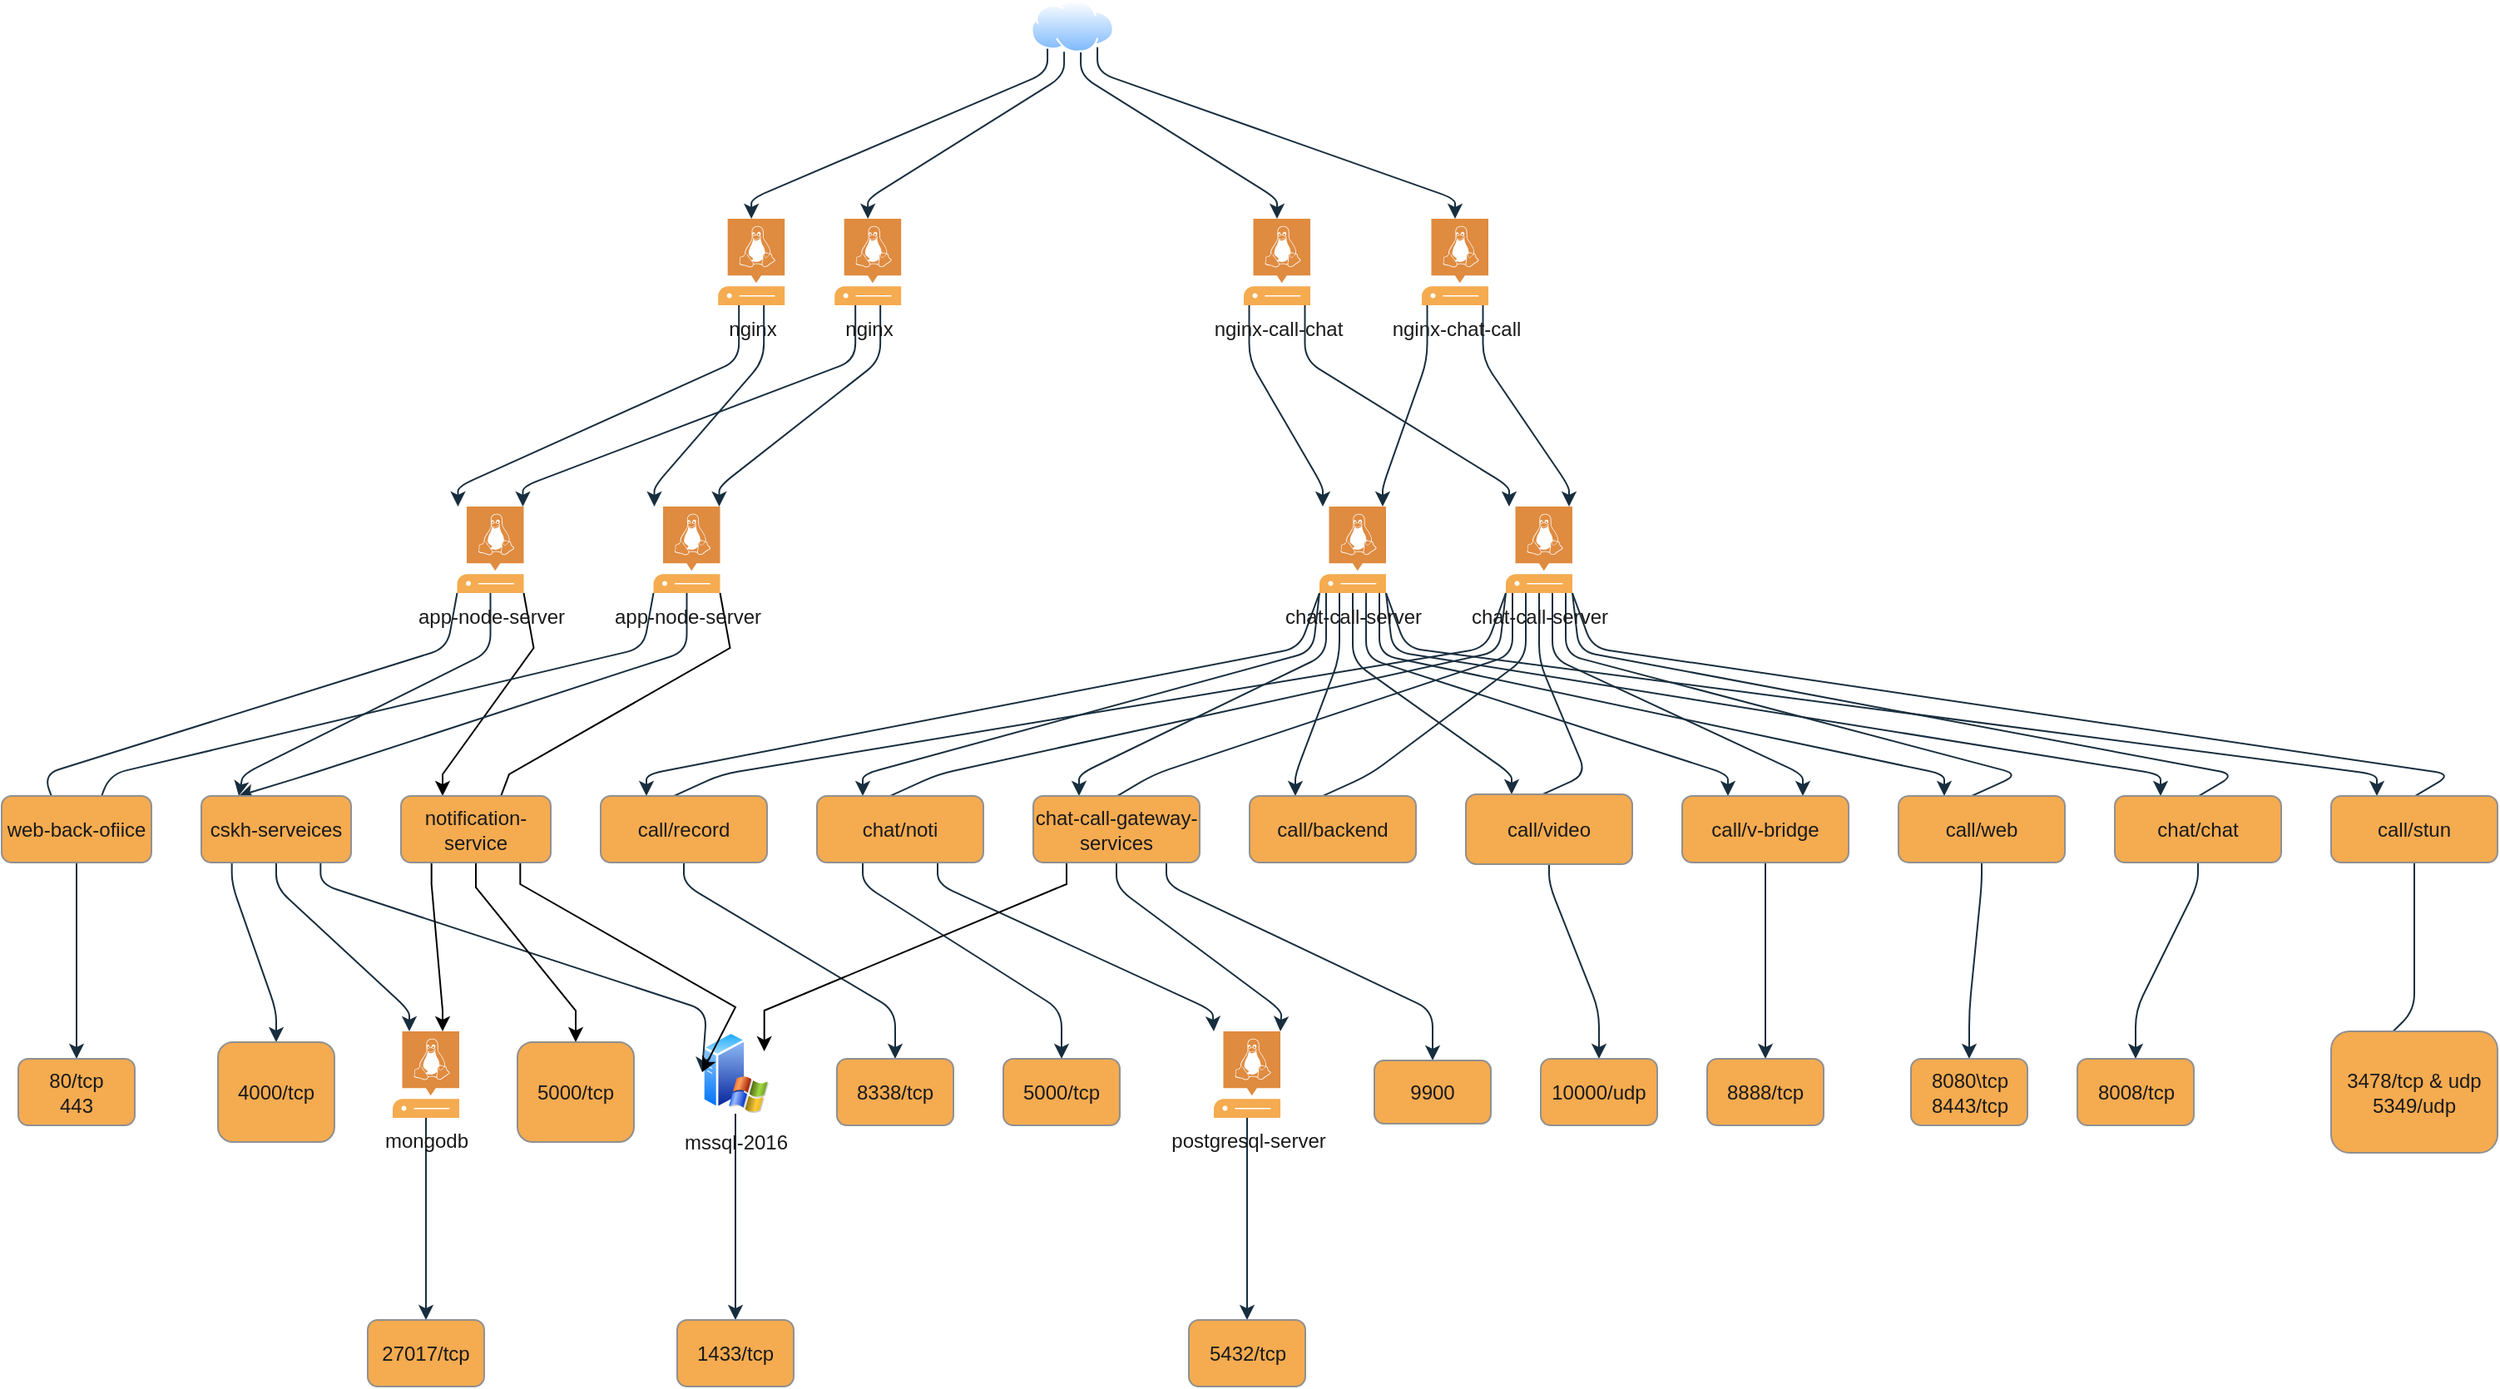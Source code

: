 <mxfile version="22.1.7" type="github">
  <diagram name="Trang-1" id="ofIe6lHjDhhZ4KXh0Yck">
    <mxGraphModel dx="1750" dy="943" grid="1" gridSize="10" guides="1" tooltips="1" connect="1" arrows="1" fold="1" page="1" pageScale="1" pageWidth="1654" pageHeight="2336" background="none" math="0" shadow="0">
      <root>
        <mxCell id="0" />
        <mxCell id="1" parent="0" />
        <mxCell id="7XmCqF9aRJ6k3fZhvdl3-186" value="" style="edgeStyle=orthogonalEdgeStyle;rounded=1;orthogonalLoop=1;jettySize=auto;html=1;noEdgeStyle=1;orthogonal=1;labelBackgroundColor=none;strokeColor=#182E3E;fontColor=default;" parent="1" source="7XmCqF9aRJ6k3fZhvdl3-29" target="7XmCqF9aRJ6k3fZhvdl3-185" edge="1">
          <mxGeometry relative="1" as="geometry">
            <Array as="points">
              <mxPoint x="441" y="705.5" />
              <mxPoint x="441.0" y="781.5" />
            </Array>
          </mxGeometry>
        </mxCell>
        <mxCell id="7XmCqF9aRJ6k3fZhvdl3-29" value="mssql-2016" style="image;aspect=fixed;perimeter=ellipsePerimeter;html=1;align=center;shadow=0;dashed=0;spacingTop=3;image=img/lib/active_directory/windows_server_2.svg;labelBackgroundColor=none;fillColor=#F5AB50;strokeColor=#909090;fontColor=#1A1A1A;rounded=1;" parent="1" vertex="1">
          <mxGeometry x="421.0" y="619.5" width="40" height="50" as="geometry" />
        </mxCell>
        <mxCell id="7XmCqF9aRJ6k3fZhvdl3-122" style="edgeStyle=orthogonalEdgeStyle;rounded=1;orthogonalLoop=1;jettySize=auto;html=1;noEdgeStyle=1;orthogonal=1;labelBackgroundColor=none;strokeColor=#182E3E;fontColor=default;" parent="1" source="7XmCqF9aRJ6k3fZhvdl3-103" target="7XmCqF9aRJ6k3fZhvdl3-106" edge="1">
          <mxGeometry relative="1" as="geometry">
            <Array as="points">
              <mxPoint x="443.091" y="216.5" />
              <mxPoint x="274.25" y="292.5" />
            </Array>
          </mxGeometry>
        </mxCell>
        <mxCell id="7XmCqF9aRJ6k3fZhvdl3-103" value="nginx" style="pointerEvents=1;shadow=0;dashed=0;html=1;strokeColor=none;fillColor=#F5AB50;labelPosition=center;verticalLabelPosition=bottom;verticalAlign=top;align=center;outlineConnect=0;shape=mxgraph.veeam2.linux_server;labelBackgroundColor=none;fontColor=#1A1A1A;rounded=1;" parent="1" vertex="1">
          <mxGeometry x="430.591" y="131.5" width="40" height="52" as="geometry" />
        </mxCell>
        <mxCell id="7XmCqF9aRJ6k3fZhvdl3-115" style="edgeStyle=orthogonalEdgeStyle;rounded=1;orthogonalLoop=1;jettySize=auto;html=1;noEdgeStyle=1;orthogonal=1;labelBackgroundColor=none;strokeColor=#182E3E;fontColor=default;" parent="1" source="7XmCqF9aRJ6k3fZhvdl3-104" target="7XmCqF9aRJ6k3fZhvdl3-109" edge="1">
          <mxGeometry relative="1" as="geometry">
            <Array as="points">
              <mxPoint x="890.25" y="216.5" />
              <mxPoint x="942" y="292.5" />
            </Array>
          </mxGeometry>
        </mxCell>
        <mxCell id="7XmCqF9aRJ6k3fZhvdl3-104" value="nginx-chat-call" style="pointerEvents=1;shadow=0;dashed=0;html=1;strokeColor=none;fillColor=#F5AB50;labelPosition=center;verticalLabelPosition=bottom;verticalAlign=top;align=center;outlineConnect=0;shape=mxgraph.veeam2.linux_server;labelBackgroundColor=none;fontColor=#1A1A1A;rounded=1;" parent="1" vertex="1">
          <mxGeometry x="853.5" y="131.5" width="40" height="52" as="geometry" />
        </mxCell>
        <mxCell id="7XmCqF9aRJ6k3fZhvdl3-121" style="edgeStyle=orthogonalEdgeStyle;rounded=1;orthogonalLoop=1;jettySize=auto;html=1;noEdgeStyle=1;orthogonal=1;labelBackgroundColor=none;strokeColor=#182E3E;fontColor=default;" parent="1" source="7XmCqF9aRJ6k3fZhvdl3-105" target="7XmCqF9aRJ6k3fZhvdl3-113" edge="1">
          <mxGeometry relative="1" as="geometry">
            <Array as="points">
              <mxPoint x="528.091" y="216.5" />
              <mxPoint x="431.25" y="292.5" />
            </Array>
          </mxGeometry>
        </mxCell>
        <mxCell id="7XmCqF9aRJ6k3fZhvdl3-105" value="nginx" style="pointerEvents=1;shadow=0;dashed=0;html=1;strokeColor=none;fillColor=#F5AB50;labelPosition=center;verticalLabelPosition=bottom;verticalAlign=top;align=center;outlineConnect=0;shape=mxgraph.veeam2.linux_server;labelBackgroundColor=none;fontColor=#1A1A1A;rounded=1;" parent="1" vertex="1">
          <mxGeometry x="500.591" y="131.5" width="40" height="52" as="geometry" />
        </mxCell>
        <mxCell id="7XmCqF9aRJ6k3fZhvdl3-242" style="edgeStyle=orthogonalEdgeStyle;rounded=1;orthogonalLoop=1;jettySize=auto;html=1;entryX=0.5;entryY=1;entryDx=0;entryDy=0;noEdgeStyle=1;orthogonal=1;labelBackgroundColor=none;strokeColor=#182E3E;fontColor=default;" parent="1" source="7XmCqF9aRJ6k3fZhvdl3-106" target="7XmCqF9aRJ6k3fZhvdl3-141" edge="1">
          <mxGeometry relative="1" as="geometry">
            <Array as="points">
              <mxPoint x="267.75" y="389.5" />
              <mxPoint x="25" y="465.5" />
            </Array>
          </mxGeometry>
        </mxCell>
        <mxCell id="7XmCqF9aRJ6k3fZhvdl3-243" style="edgeStyle=orthogonalEdgeStyle;rounded=1;orthogonalLoop=1;jettySize=auto;html=1;entryX=0.25;entryY=0;entryDx=0;entryDy=0;noEdgeStyle=1;orthogonal=1;labelBackgroundColor=none;strokeColor=#182E3E;fontColor=default;" parent="1" source="7XmCqF9aRJ6k3fZhvdl3-106" target="7XmCqF9aRJ6k3fZhvdl3-139" edge="1">
          <mxGeometry relative="1" as="geometry">
            <Array as="points">
              <mxPoint x="293.75" y="391.5" />
              <mxPoint x="145" y="465.5" />
            </Array>
          </mxGeometry>
        </mxCell>
        <mxCell id="c2il4SRQlRApffuq-lte-4" style="edgeStyle=orthogonalEdgeStyle;rounded=0;orthogonalLoop=1;jettySize=auto;html=1;noEdgeStyle=1;orthogonal=1;" edge="1" parent="1" source="7XmCqF9aRJ6k3fZhvdl3-106" target="c2il4SRQlRApffuq-lte-1">
          <mxGeometry relative="1" as="geometry">
            <Array as="points">
              <mxPoint x="319.75" y="389.5" />
              <mxPoint x="265" y="465.5" />
            </Array>
          </mxGeometry>
        </mxCell>
        <mxCell id="7XmCqF9aRJ6k3fZhvdl3-106" value="app-node-server" style="pointerEvents=1;shadow=0;dashed=0;html=1;strokeColor=none;fillColor=#F5AB50;labelPosition=center;verticalLabelPosition=bottom;verticalAlign=top;align=center;outlineConnect=0;shape=mxgraph.veeam2.linux_server;labelBackgroundColor=none;fontColor=#1A1A1A;rounded=1;" parent="1" vertex="1">
          <mxGeometry x="273.75" y="304.5" width="40" height="52" as="geometry" />
        </mxCell>
        <mxCell id="7XmCqF9aRJ6k3fZhvdl3-245" style="edgeStyle=orthogonalEdgeStyle;rounded=1;orthogonalLoop=1;jettySize=auto;html=1;noEdgeStyle=1;orthogonal=1;labelBackgroundColor=none;strokeColor=#182E3E;fontColor=default;" parent="1" source="7XmCqF9aRJ6k3fZhvdl3-107" target="7XmCqF9aRJ6k3fZhvdl3-155" edge="1">
          <mxGeometry relative="1" as="geometry">
            <Array as="points">
              <mxPoint x="844" y="389.5" />
              <mxPoint x="1427.5" y="465.5" />
            </Array>
          </mxGeometry>
        </mxCell>
        <mxCell id="7XmCqF9aRJ6k3fZhvdl3-246" style="edgeStyle=orthogonalEdgeStyle;rounded=1;orthogonalLoop=1;jettySize=auto;html=1;noEdgeStyle=1;orthogonal=1;labelBackgroundColor=none;strokeColor=#182E3E;fontColor=default;" parent="1" source="7XmCqF9aRJ6k3fZhvdl3-107" target="7XmCqF9aRJ6k3fZhvdl3-156" edge="1">
          <mxGeometry relative="1" as="geometry">
            <Array as="points">
              <mxPoint x="836" y="391.5" />
              <mxPoint x="1297.5" y="465.5" />
            </Array>
          </mxGeometry>
        </mxCell>
        <mxCell id="7XmCqF9aRJ6k3fZhvdl3-247" style="edgeStyle=orthogonalEdgeStyle;rounded=1;orthogonalLoop=1;jettySize=auto;html=1;noEdgeStyle=1;orthogonal=1;labelBackgroundColor=none;strokeColor=#182E3E;fontColor=default;" parent="1" source="7XmCqF9aRJ6k3fZhvdl3-107" target="7XmCqF9aRJ6k3fZhvdl3-147" edge="1">
          <mxGeometry relative="1" as="geometry">
            <Array as="points">
              <mxPoint x="780" y="389.5" />
              <mxPoint x="387.5" y="465.5" />
            </Array>
          </mxGeometry>
        </mxCell>
        <mxCell id="7XmCqF9aRJ6k3fZhvdl3-248" style="edgeStyle=orthogonalEdgeStyle;rounded=1;orthogonalLoop=1;jettySize=auto;html=1;noEdgeStyle=1;orthogonal=1;labelBackgroundColor=none;strokeColor=#182E3E;fontColor=default;" parent="1" source="7XmCqF9aRJ6k3fZhvdl3-107" target="7XmCqF9aRJ6k3fZhvdl3-148" edge="1">
          <mxGeometry relative="1" as="geometry">
            <Array as="points">
              <mxPoint x="812" y="397.5" />
              <mxPoint x="907.5" y="465.5" />
            </Array>
          </mxGeometry>
        </mxCell>
        <mxCell id="7XmCqF9aRJ6k3fZhvdl3-249" style="edgeStyle=orthogonalEdgeStyle;rounded=1;orthogonalLoop=1;jettySize=auto;html=1;noEdgeStyle=1;orthogonal=1;labelBackgroundColor=none;strokeColor=#182E3E;fontColor=default;" parent="1" source="7XmCqF9aRJ6k3fZhvdl3-107" target="7XmCqF9aRJ6k3fZhvdl3-149" edge="1">
          <mxGeometry relative="1" as="geometry">
            <Array as="points">
              <mxPoint x="820" y="395.5" />
              <mxPoint x="1037.5" y="465.5" />
            </Array>
          </mxGeometry>
        </mxCell>
        <mxCell id="7XmCqF9aRJ6k3fZhvdl3-250" style="edgeStyle=orthogonalEdgeStyle;rounded=1;orthogonalLoop=1;jettySize=auto;html=1;noEdgeStyle=1;orthogonal=1;labelBackgroundColor=none;strokeColor=#182E3E;fontColor=default;" parent="1" source="7XmCqF9aRJ6k3fZhvdl3-107" target="7XmCqF9aRJ6k3fZhvdl3-150" edge="1">
          <mxGeometry relative="1" as="geometry">
            <Array as="points">
              <mxPoint x="804" y="395.5" />
              <mxPoint x="777.5" y="465.5" />
            </Array>
          </mxGeometry>
        </mxCell>
        <mxCell id="7XmCqF9aRJ6k3fZhvdl3-251" style="edgeStyle=orthogonalEdgeStyle;rounded=1;orthogonalLoop=1;jettySize=auto;html=1;noEdgeStyle=1;orthogonal=1;labelBackgroundColor=none;strokeColor=#182E3E;fontColor=default;" parent="1" source="7XmCqF9aRJ6k3fZhvdl3-107" target="7XmCqF9aRJ6k3fZhvdl3-151" edge="1">
          <mxGeometry relative="1" as="geometry">
            <Array as="points">
              <mxPoint x="828" y="393.5" />
              <mxPoint x="1167.5" y="465.5" />
            </Array>
          </mxGeometry>
        </mxCell>
        <mxCell id="7XmCqF9aRJ6k3fZhvdl3-252" style="edgeStyle=orthogonalEdgeStyle;rounded=1;orthogonalLoop=1;jettySize=auto;html=1;noEdgeStyle=1;orthogonal=1;labelBackgroundColor=none;strokeColor=#182E3E;fontColor=default;" parent="1" source="7XmCqF9aRJ6k3fZhvdl3-107" target="7XmCqF9aRJ6k3fZhvdl3-158" edge="1">
          <mxGeometry relative="1" as="geometry">
            <Array as="points">
              <mxPoint x="796" y="393.5" />
              <mxPoint x="647.5" y="465.5" />
            </Array>
          </mxGeometry>
        </mxCell>
        <mxCell id="7XmCqF9aRJ6k3fZhvdl3-253" style="edgeStyle=orthogonalEdgeStyle;rounded=1;orthogonalLoop=1;jettySize=auto;html=1;noEdgeStyle=1;orthogonal=1;labelBackgroundColor=none;strokeColor=#182E3E;fontColor=default;" parent="1" source="7XmCqF9aRJ6k3fZhvdl3-107" target="7XmCqF9aRJ6k3fZhvdl3-157" edge="1">
          <mxGeometry relative="1" as="geometry">
            <Array as="points">
              <mxPoint x="788" y="391.5" />
              <mxPoint x="517.5" y="465.5" />
            </Array>
          </mxGeometry>
        </mxCell>
        <mxCell id="7XmCqF9aRJ6k3fZhvdl3-107" value="chat-call-server" style="pointerEvents=1;shadow=0;dashed=0;html=1;strokeColor=none;fillColor=#F5AB50;labelPosition=center;verticalLabelPosition=bottom;verticalAlign=top;align=center;outlineConnect=0;shape=mxgraph.veeam2.linux_server;labelBackgroundColor=none;fontColor=#1A1A1A;rounded=1;" parent="1" vertex="1">
          <mxGeometry x="792.0" y="304.5" width="40" height="52" as="geometry" />
        </mxCell>
        <mxCell id="7XmCqF9aRJ6k3fZhvdl3-114" style="edgeStyle=orthogonalEdgeStyle;rounded=1;orthogonalLoop=1;jettySize=auto;html=1;noEdgeStyle=1;orthogonal=1;labelBackgroundColor=none;strokeColor=#182E3E;fontColor=default;" parent="1" source="7XmCqF9aRJ6k3fZhvdl3-108" target="7XmCqF9aRJ6k3fZhvdl3-107" edge="1">
          <mxGeometry relative="1" as="geometry">
            <Array as="points">
              <mxPoint x="749.75" y="216.5" />
              <mxPoint x="794" y="292.5" />
            </Array>
          </mxGeometry>
        </mxCell>
        <mxCell id="7XmCqF9aRJ6k3fZhvdl3-108" value="nginx-call-chat" style="pointerEvents=1;shadow=0;dashed=0;html=1;strokeColor=none;fillColor=#F5AB50;labelPosition=center;verticalLabelPosition=bottom;verticalAlign=top;align=center;outlineConnect=0;shape=mxgraph.veeam2.linux_server;labelBorderColor=none;labelBackgroundColor=none;fontColor=#1A1A1A;rounded=1;" parent="1" vertex="1">
          <mxGeometry x="746.5" y="131.5" width="40" height="52" as="geometry" />
        </mxCell>
        <mxCell id="7XmCqF9aRJ6k3fZhvdl3-194" style="edgeStyle=orthogonalEdgeStyle;rounded=1;orthogonalLoop=1;jettySize=auto;html=1;entryX=0;entryY=0.5;entryDx=0;entryDy=0;noEdgeStyle=1;orthogonal=1;labelBackgroundColor=none;strokeColor=#182E3E;fontColor=default;" parent="1" source="7XmCqF9aRJ6k3fZhvdl3-109" target="7XmCqF9aRJ6k3fZhvdl3-157" edge="1">
          <mxGeometry relative="1" as="geometry">
            <Array as="points">
              <mxPoint x="900" y="391.5" />
              <mxPoint x="562.5" y="465.5" />
            </Array>
          </mxGeometry>
        </mxCell>
        <mxCell id="7XmCqF9aRJ6k3fZhvdl3-195" style="edgeStyle=orthogonalEdgeStyle;rounded=1;orthogonalLoop=1;jettySize=auto;html=1;entryX=0;entryY=0.5;entryDx=0;entryDy=0;noEdgeStyle=1;orthogonal=1;labelBackgroundColor=none;strokeColor=#182E3E;fontColor=default;" parent="1" source="7XmCqF9aRJ6k3fZhvdl3-109" target="7XmCqF9aRJ6k3fZhvdl3-147" edge="1">
          <mxGeometry relative="1" as="geometry">
            <Array as="points">
              <mxPoint x="892" y="389.5" />
              <mxPoint x="432.5" y="465.5" />
            </Array>
          </mxGeometry>
        </mxCell>
        <mxCell id="7XmCqF9aRJ6k3fZhvdl3-196" style="edgeStyle=orthogonalEdgeStyle;rounded=1;orthogonalLoop=1;jettySize=auto;html=1;entryX=0;entryY=0.5;entryDx=0;entryDy=0;noEdgeStyle=1;orthogonal=1;labelBackgroundColor=none;strokeColor=#182E3E;fontColor=default;" parent="1" source="7XmCqF9aRJ6k3fZhvdl3-109" target="7XmCqF9aRJ6k3fZhvdl3-148" edge="1">
          <mxGeometry relative="1" as="geometry">
            <Array as="points">
              <mxPoint x="924" y="397.5" />
              <mxPoint x="952.5" y="465.5" />
            </Array>
          </mxGeometry>
        </mxCell>
        <mxCell id="7XmCqF9aRJ6k3fZhvdl3-197" style="edgeStyle=orthogonalEdgeStyle;rounded=1;orthogonalLoop=1;jettySize=auto;html=1;noEdgeStyle=1;orthogonal=1;labelBackgroundColor=none;strokeColor=#182E3E;fontColor=default;" parent="1" source="7XmCqF9aRJ6k3fZhvdl3-109" target="7XmCqF9aRJ6k3fZhvdl3-149" edge="1">
          <mxGeometry relative="1" as="geometry">
            <Array as="points">
              <mxPoint x="932" y="395.5" />
              <mxPoint x="1082.5" y="465.5" />
            </Array>
          </mxGeometry>
        </mxCell>
        <mxCell id="7XmCqF9aRJ6k3fZhvdl3-198" style="edgeStyle=orthogonalEdgeStyle;rounded=1;orthogonalLoop=1;jettySize=auto;html=1;entryX=0;entryY=0.5;entryDx=0;entryDy=0;noEdgeStyle=1;orthogonal=1;labelBackgroundColor=none;strokeColor=#182E3E;fontColor=default;" parent="1" source="7XmCqF9aRJ6k3fZhvdl3-109" target="7XmCqF9aRJ6k3fZhvdl3-150" edge="1">
          <mxGeometry relative="1" as="geometry">
            <Array as="points">
              <mxPoint x="916" y="395.5" />
              <mxPoint x="822.5" y="465.5" />
            </Array>
          </mxGeometry>
        </mxCell>
        <mxCell id="7XmCqF9aRJ6k3fZhvdl3-199" style="edgeStyle=orthogonalEdgeStyle;rounded=1;orthogonalLoop=1;jettySize=auto;html=1;entryX=0;entryY=0.5;entryDx=0;entryDy=0;noEdgeStyle=1;orthogonal=1;labelBackgroundColor=none;strokeColor=#182E3E;fontColor=default;" parent="1" source="7XmCqF9aRJ6k3fZhvdl3-109" target="7XmCqF9aRJ6k3fZhvdl3-151" edge="1">
          <mxGeometry relative="1" as="geometry">
            <Array as="points">
              <mxPoint x="940" y="393.5" />
              <mxPoint x="1212.5" y="465.5" />
            </Array>
          </mxGeometry>
        </mxCell>
        <mxCell id="7XmCqF9aRJ6k3fZhvdl3-200" style="edgeStyle=orthogonalEdgeStyle;rounded=1;orthogonalLoop=1;jettySize=auto;html=1;entryX=0;entryY=0.75;entryDx=0;entryDy=0;noEdgeStyle=1;orthogonal=1;labelBackgroundColor=none;strokeColor=#182E3E;fontColor=default;" parent="1" source="7XmCqF9aRJ6k3fZhvdl3-109" target="7XmCqF9aRJ6k3fZhvdl3-158" edge="1">
          <mxGeometry relative="1" as="geometry">
            <Array as="points">
              <mxPoint x="908" y="393.5" />
              <mxPoint x="692.5" y="465.5" />
            </Array>
          </mxGeometry>
        </mxCell>
        <mxCell id="7XmCqF9aRJ6k3fZhvdl3-201" style="edgeStyle=orthogonalEdgeStyle;rounded=1;orthogonalLoop=1;jettySize=auto;html=1;entryX=0;entryY=0.75;entryDx=0;entryDy=0;noEdgeStyle=1;orthogonal=1;labelBackgroundColor=none;strokeColor=#182E3E;fontColor=default;" parent="1" source="7XmCqF9aRJ6k3fZhvdl3-109" target="7XmCqF9aRJ6k3fZhvdl3-156" edge="1">
          <mxGeometry relative="1" as="geometry">
            <Array as="points">
              <mxPoint x="948" y="391.5" />
              <mxPoint x="1342.5" y="465.5" />
            </Array>
          </mxGeometry>
        </mxCell>
        <mxCell id="7XmCqF9aRJ6k3fZhvdl3-202" style="edgeStyle=orthogonalEdgeStyle;rounded=1;orthogonalLoop=1;jettySize=auto;html=1;entryX=0;entryY=0.75;entryDx=0;entryDy=0;noEdgeStyle=1;orthogonal=1;labelBackgroundColor=none;strokeColor=#182E3E;fontColor=default;" parent="1" source="7XmCqF9aRJ6k3fZhvdl3-109" target="7XmCqF9aRJ6k3fZhvdl3-155" edge="1">
          <mxGeometry relative="1" as="geometry">
            <Array as="points">
              <mxPoint x="956" y="389.5" />
              <mxPoint x="1472.5" y="465.5" />
            </Array>
          </mxGeometry>
        </mxCell>
        <mxCell id="7XmCqF9aRJ6k3fZhvdl3-109" value="chat-call-server" style="pointerEvents=1;shadow=0;dashed=0;html=1;strokeColor=none;fillColor=#F5AB50;labelPosition=center;verticalLabelPosition=bottom;verticalAlign=top;align=center;outlineConnect=0;shape=mxgraph.veeam2.linux_server;labelBackgroundColor=none;fontColor=#1A1A1A;rounded=1;" parent="1" vertex="1">
          <mxGeometry x="904.0" y="304.5" width="40" height="52" as="geometry" />
        </mxCell>
        <mxCell id="7XmCqF9aRJ6k3fZhvdl3-182" value="" style="edgeStyle=orthogonalEdgeStyle;rounded=1;orthogonalLoop=1;jettySize=auto;html=1;noEdgeStyle=1;orthogonal=1;labelBackgroundColor=none;strokeColor=#182E3E;fontColor=default;" parent="1" source="7XmCqF9aRJ6k3fZhvdl3-110" target="7XmCqF9aRJ6k3fZhvdl3-181" edge="1">
          <mxGeometry relative="1" as="geometry">
            <Array as="points">
              <mxPoint x="255" y="705.5" />
              <mxPoint x="255" y="781.5" />
            </Array>
          </mxGeometry>
        </mxCell>
        <mxCell id="7XmCqF9aRJ6k3fZhvdl3-110" value="mongodb" style="pointerEvents=1;shadow=0;dashed=0;html=1;strokeColor=none;fillColor=#F5AB50;labelPosition=center;verticalLabelPosition=bottom;verticalAlign=top;align=center;outlineConnect=0;shape=mxgraph.veeam2.linux_server;labelBackgroundColor=none;fontColor=#1A1A1A;rounded=1;" parent="1" vertex="1">
          <mxGeometry x="235" y="620.0" width="40" height="52" as="geometry" />
        </mxCell>
        <mxCell id="7XmCqF9aRJ6k3fZhvdl3-219" style="edgeStyle=orthogonalEdgeStyle;rounded=1;orthogonalLoop=1;jettySize=auto;html=1;entryX=0.5;entryY=0;entryDx=0;entryDy=0;noEdgeStyle=1;orthogonal=1;labelBackgroundColor=none;strokeColor=#182E3E;fontColor=default;" parent="1" source="7XmCqF9aRJ6k3fZhvdl3-111" target="7XmCqF9aRJ6k3fZhvdl3-218" edge="1">
          <mxGeometry relative="1" as="geometry">
            <Array as="points">
              <mxPoint x="748.5" y="705.5" />
              <mxPoint x="748.5" y="781.5" />
            </Array>
          </mxGeometry>
        </mxCell>
        <mxCell id="7XmCqF9aRJ6k3fZhvdl3-111" value="postgresql-server" style="pointerEvents=1;shadow=0;dashed=0;html=1;strokeColor=none;fillColor=#F5AB50;labelPosition=center;verticalLabelPosition=bottom;verticalAlign=top;align=center;outlineConnect=0;shape=mxgraph.veeam2.linux_server;labelBackgroundColor=none;fontColor=#1A1A1A;rounded=1;" parent="1" vertex="1">
          <mxGeometry x="728.5" y="620.0" width="40" height="52" as="geometry" />
        </mxCell>
        <mxCell id="7XmCqF9aRJ6k3fZhvdl3-235" style="edgeStyle=orthogonalEdgeStyle;rounded=1;orthogonalLoop=1;jettySize=auto;html=1;entryX=0.25;entryY=0;entryDx=0;entryDy=0;noEdgeStyle=1;orthogonal=1;labelBackgroundColor=none;strokeColor=#182E3E;fontColor=default;" parent="1" source="7XmCqF9aRJ6k3fZhvdl3-113" target="7XmCqF9aRJ6k3fZhvdl3-139" edge="1">
          <mxGeometry relative="1" as="geometry">
            <Array as="points">
              <mxPoint x="411.75" y="391.5" />
              <mxPoint x="185" y="465.5" />
            </Array>
          </mxGeometry>
        </mxCell>
        <mxCell id="7XmCqF9aRJ6k3fZhvdl3-236" style="edgeStyle=orthogonalEdgeStyle;rounded=1;orthogonalLoop=1;jettySize=auto;html=1;entryX=0.5;entryY=1;entryDx=0;entryDy=0;noEdgeStyle=1;orthogonal=1;labelBackgroundColor=none;strokeColor=#182E3E;fontColor=default;" parent="1" source="7XmCqF9aRJ6k3fZhvdl3-113" target="7XmCqF9aRJ6k3fZhvdl3-141" edge="1">
          <mxGeometry relative="1" as="geometry">
            <Array as="points">
              <mxPoint x="385.75" y="389.5" />
              <mxPoint x="65" y="465.5" />
            </Array>
          </mxGeometry>
        </mxCell>
        <mxCell id="c2il4SRQlRApffuq-lte-5" style="edgeStyle=orthogonalEdgeStyle;rounded=0;orthogonalLoop=1;jettySize=auto;html=1;entryX=0.5;entryY=1;entryDx=0;entryDy=0;noEdgeStyle=1;orthogonal=1;" edge="1" parent="1" source="7XmCqF9aRJ6k3fZhvdl3-113" target="c2il4SRQlRApffuq-lte-1">
          <mxGeometry relative="1" as="geometry">
            <Array as="points">
              <mxPoint x="437.75" y="389.5" />
              <mxPoint x="305" y="465.5" />
            </Array>
          </mxGeometry>
        </mxCell>
        <mxCell id="7XmCqF9aRJ6k3fZhvdl3-113" value="app-node-server" style="pointerEvents=1;shadow=0;dashed=0;html=1;strokeColor=none;fillColor=#F5AB50;labelPosition=center;verticalLabelPosition=bottom;verticalAlign=top;align=center;outlineConnect=0;shape=mxgraph.veeam2.linux_server;labelBackgroundColor=none;fontColor=#1A1A1A;rounded=1;" parent="1" vertex="1">
          <mxGeometry x="391.75" y="304.5" width="40" height="52" as="geometry" />
        </mxCell>
        <mxCell id="7XmCqF9aRJ6k3fZhvdl3-119" value="" style="endArrow=classic;html=1;rounded=1;noEdgeStyle=1;orthogonal=1;labelBackgroundColor=none;strokeColor=#182E3E;fontColor=default;" parent="1" source="7XmCqF9aRJ6k3fZhvdl3-108" target="7XmCqF9aRJ6k3fZhvdl3-109" edge="1">
          <mxGeometry width="50" height="50" relative="1" as="geometry">
            <mxPoint x="1010" y="770" as="sourcePoint" />
            <mxPoint x="870" y="670" as="targetPoint" />
            <Array as="points">
              <mxPoint x="783.25" y="216.5" />
              <mxPoint x="906" y="292.5" />
            </Array>
          </mxGeometry>
        </mxCell>
        <mxCell id="7XmCqF9aRJ6k3fZhvdl3-120" value="" style="endArrow=classic;html=1;rounded=1;noEdgeStyle=1;orthogonal=1;labelBackgroundColor=none;strokeColor=#182E3E;fontColor=default;" parent="1" source="7XmCqF9aRJ6k3fZhvdl3-104" target="7XmCqF9aRJ6k3fZhvdl3-107" edge="1">
          <mxGeometry width="50" height="50" relative="1" as="geometry">
            <mxPoint x="1450" y="100" as="sourcePoint" />
            <mxPoint x="1560" y="210" as="targetPoint" />
            <Array as="points">
              <mxPoint x="856.75" y="216.5" />
              <mxPoint x="830" y="292.5" />
            </Array>
          </mxGeometry>
        </mxCell>
        <mxCell id="7XmCqF9aRJ6k3fZhvdl3-123" value="" style="endArrow=classic;html=1;rounded=1;noEdgeStyle=1;orthogonal=1;labelBackgroundColor=none;strokeColor=#182E3E;fontColor=default;" parent="1" source="7XmCqF9aRJ6k3fZhvdl3-105" target="7XmCqF9aRJ6k3fZhvdl3-106" edge="1">
          <mxGeometry width="50" height="50" relative="1" as="geometry">
            <mxPoint x="1140" y="140" as="sourcePoint" />
            <mxPoint x="1250" y="250" as="targetPoint" />
            <Array as="points">
              <mxPoint x="513.091" y="216.5" />
              <mxPoint x="313.25" y="292.5" />
            </Array>
          </mxGeometry>
        </mxCell>
        <mxCell id="7XmCqF9aRJ6k3fZhvdl3-124" value="" style="endArrow=classic;html=1;rounded=1;noEdgeStyle=1;orthogonal=1;labelBackgroundColor=none;strokeColor=#182E3E;fontColor=default;" parent="1" source="7XmCqF9aRJ6k3fZhvdl3-103" target="7XmCqF9aRJ6k3fZhvdl3-113" edge="1">
          <mxGeometry width="50" height="50" relative="1" as="geometry">
            <mxPoint x="1120" y="168" as="sourcePoint" />
            <mxPoint x="1240" y="280" as="targetPoint" />
            <Array as="points">
              <mxPoint x="458.091" y="216.5" />
              <mxPoint x="392.25" y="292.5" />
            </Array>
          </mxGeometry>
        </mxCell>
        <mxCell id="7XmCqF9aRJ6k3fZhvdl3-165" value="" style="edgeStyle=orthogonalEdgeStyle;rounded=1;orthogonalLoop=1;jettySize=auto;html=1;noEdgeStyle=1;orthogonal=1;labelBackgroundColor=none;strokeColor=#182E3E;fontColor=default;" parent="1" source="7XmCqF9aRJ6k3fZhvdl3-139" target="7XmCqF9aRJ6k3fZhvdl3-164" edge="1">
          <mxGeometry relative="1" as="geometry">
            <Array as="points">
              <mxPoint x="138.333" y="531.5" />
              <mxPoint x="165" y="607.5" />
            </Array>
          </mxGeometry>
        </mxCell>
        <mxCell id="7XmCqF9aRJ6k3fZhvdl3-231" style="edgeStyle=orthogonalEdgeStyle;rounded=1;orthogonalLoop=1;jettySize=auto;html=1;entryX=0;entryY=0.5;entryDx=0;entryDy=0;noEdgeStyle=1;orthogonal=1;labelBackgroundColor=none;strokeColor=#182E3E;fontColor=default;" parent="1" source="7XmCqF9aRJ6k3fZhvdl3-139" target="7XmCqF9aRJ6k3fZhvdl3-29" edge="1">
          <mxGeometry relative="1" as="geometry">
            <Array as="points">
              <mxPoint x="191.667" y="531.5" />
              <mxPoint x="423.667" y="607.5" />
            </Array>
          </mxGeometry>
        </mxCell>
        <mxCell id="7XmCqF9aRJ6k3fZhvdl3-254" style="edgeStyle=orthogonalEdgeStyle;rounded=1;orthogonalLoop=1;jettySize=auto;html=1;noEdgeStyle=1;orthogonal=1;labelBackgroundColor=none;strokeColor=#182E3E;fontColor=default;" parent="1" source="7XmCqF9aRJ6k3fZhvdl3-139" target="7XmCqF9aRJ6k3fZhvdl3-110" edge="1">
          <mxGeometry relative="1" as="geometry">
            <Array as="points">
              <mxPoint x="165" y="533.5" />
              <mxPoint x="245" y="607.5" />
            </Array>
          </mxGeometry>
        </mxCell>
        <mxCell id="7XmCqF9aRJ6k3fZhvdl3-139" value="cskh-serveices" style="rounded=1;whiteSpace=wrap;html=1;labelBackgroundColor=none;fillColor=#F5AB50;strokeColor=#909090;fontColor=#1A1A1A;" parent="1" vertex="1">
          <mxGeometry x="120" y="478.5" width="90" height="40" as="geometry" />
        </mxCell>
        <mxCell id="7XmCqF9aRJ6k3fZhvdl3-168" value="" style="edgeStyle=orthogonalEdgeStyle;rounded=1;orthogonalLoop=1;jettySize=auto;html=1;noEdgeStyle=1;orthogonal=1;labelBackgroundColor=none;strokeColor=#182E3E;fontColor=default;" parent="1" source="7XmCqF9aRJ6k3fZhvdl3-141" target="7XmCqF9aRJ6k3fZhvdl3-166" edge="1">
          <mxGeometry relative="1" as="geometry">
            <Array as="points">
              <mxPoint x="45" y="531.5" />
              <mxPoint x="45" y="607.5" />
            </Array>
          </mxGeometry>
        </mxCell>
        <mxCell id="7XmCqF9aRJ6k3fZhvdl3-141" value="web-back-ofiice" style="rounded=1;whiteSpace=wrap;html=1;labelBackgroundColor=none;fillColor=#F5AB50;strokeColor=#909090;fontColor=#1A1A1A;" parent="1" vertex="1">
          <mxGeometry y="478.5" width="90" height="40" as="geometry" />
        </mxCell>
        <mxCell id="7XmCqF9aRJ6k3fZhvdl3-192" style="edgeStyle=orthogonalEdgeStyle;rounded=1;orthogonalLoop=1;jettySize=auto;html=1;noEdgeStyle=1;orthogonal=1;labelBackgroundColor=none;strokeColor=#182E3E;fontColor=default;" parent="1" source="7XmCqF9aRJ6k3fZhvdl3-147" target="7XmCqF9aRJ6k3fZhvdl3-170" edge="1">
          <mxGeometry relative="1" as="geometry">
            <Array as="points">
              <mxPoint x="410" y="531.5" />
              <mxPoint x="537.0" y="607.5" />
            </Array>
          </mxGeometry>
        </mxCell>
        <mxCell id="7XmCqF9aRJ6k3fZhvdl3-147" value="call/record" style="rounded=1;whiteSpace=wrap;html=1;labelBackgroundColor=none;fillColor=#F5AB50;strokeColor=#909090;fontColor=#1A1A1A;" parent="1" vertex="1">
          <mxGeometry x="360" y="478.5" width="100" height="40" as="geometry" />
        </mxCell>
        <mxCell id="7XmCqF9aRJ6k3fZhvdl3-191" style="edgeStyle=orthogonalEdgeStyle;rounded=1;orthogonalLoop=1;jettySize=auto;html=1;noEdgeStyle=1;orthogonal=1;labelBackgroundColor=none;strokeColor=#182E3E;fontColor=default;" parent="1" source="7XmCqF9aRJ6k3fZhvdl3-148" target="7XmCqF9aRJ6k3fZhvdl3-171" edge="1">
          <mxGeometry relative="1" as="geometry">
            <Array as="points">
              <mxPoint x="930" y="531.5" />
              <mxPoint x="960.0" y="607.5" />
            </Array>
          </mxGeometry>
        </mxCell>
        <mxCell id="7XmCqF9aRJ6k3fZhvdl3-148" value="call/video" style="rounded=1;whiteSpace=wrap;html=1;labelBackgroundColor=none;fillColor=#F5AB50;strokeColor=#909090;fontColor=#1A1A1A;" parent="1" vertex="1">
          <mxGeometry x="880" y="477.5" width="100" height="42" as="geometry" />
        </mxCell>
        <mxCell id="7XmCqF9aRJ6k3fZhvdl3-190" style="edgeStyle=orthogonalEdgeStyle;rounded=1;orthogonalLoop=1;jettySize=auto;html=1;noEdgeStyle=1;orthogonal=1;labelBackgroundColor=none;strokeColor=#182E3E;fontColor=default;" parent="1" source="7XmCqF9aRJ6k3fZhvdl3-149" target="7XmCqF9aRJ6k3fZhvdl3-172" edge="1">
          <mxGeometry relative="1" as="geometry">
            <Array as="points">
              <mxPoint x="1060" y="531.5" />
              <mxPoint x="1060" y="607.5" />
            </Array>
          </mxGeometry>
        </mxCell>
        <mxCell id="7XmCqF9aRJ6k3fZhvdl3-149" value="call/v-bridge" style="rounded=1;whiteSpace=wrap;html=1;labelBackgroundColor=none;fillColor=#F5AB50;strokeColor=#909090;fontColor=#1A1A1A;" parent="1" vertex="1">
          <mxGeometry x="1010" y="478.5" width="100" height="40" as="geometry" />
        </mxCell>
        <mxCell id="7XmCqF9aRJ6k3fZhvdl3-150" value="call/backend" style="rounded=1;whiteSpace=wrap;html=1;labelBackgroundColor=none;fillColor=#F5AB50;strokeColor=#909090;fontColor=#1A1A1A;" parent="1" vertex="1">
          <mxGeometry x="750" y="478.5" width="100" height="40" as="geometry" />
        </mxCell>
        <mxCell id="7XmCqF9aRJ6k3fZhvdl3-189" style="edgeStyle=orthogonalEdgeStyle;rounded=1;orthogonalLoop=1;jettySize=auto;html=1;noEdgeStyle=1;orthogonal=1;labelBackgroundColor=none;strokeColor=#182E3E;fontColor=default;" parent="1" source="7XmCqF9aRJ6k3fZhvdl3-151" target="7XmCqF9aRJ6k3fZhvdl3-174" edge="1">
          <mxGeometry relative="1" as="geometry">
            <Array as="points">
              <mxPoint x="1190" y="531.5" />
              <mxPoint x="1182.5" y="607.5" />
            </Array>
          </mxGeometry>
        </mxCell>
        <mxCell id="7XmCqF9aRJ6k3fZhvdl3-151" value="call/web" style="rounded=1;whiteSpace=wrap;html=1;labelBackgroundColor=none;fillColor=#F5AB50;strokeColor=#909090;fontColor=#1A1A1A;" parent="1" vertex="1">
          <mxGeometry x="1140" y="478.5" width="100" height="40" as="geometry" />
        </mxCell>
        <mxCell id="7XmCqF9aRJ6k3fZhvdl3-187" style="edgeStyle=orthogonalEdgeStyle;rounded=1;orthogonalLoop=1;jettySize=auto;html=1;entryX=0;entryY=0.5;entryDx=0;entryDy=0;noEdgeStyle=1;orthogonal=1;labelBackgroundColor=none;strokeColor=#182E3E;fontColor=default;" parent="1" source="7XmCqF9aRJ6k3fZhvdl3-155" target="7XmCqF9aRJ6k3fZhvdl3-175" edge="1">
          <mxGeometry relative="1" as="geometry">
            <Array as="points">
              <mxPoint x="1450" y="531.5" />
              <mxPoint x="1450" y="607.5" />
            </Array>
          </mxGeometry>
        </mxCell>
        <mxCell id="7XmCqF9aRJ6k3fZhvdl3-155" value="call/stun" style="rounded=1;whiteSpace=wrap;html=1;labelBackgroundColor=none;fillColor=#F5AB50;strokeColor=#909090;fontColor=#1A1A1A;" parent="1" vertex="1">
          <mxGeometry x="1400" y="478.5" width="100" height="40" as="geometry" />
        </mxCell>
        <mxCell id="7XmCqF9aRJ6k3fZhvdl3-188" style="edgeStyle=orthogonalEdgeStyle;rounded=1;orthogonalLoop=1;jettySize=auto;html=1;noEdgeStyle=1;orthogonal=1;labelBackgroundColor=none;strokeColor=#182E3E;fontColor=default;" parent="1" source="7XmCqF9aRJ6k3fZhvdl3-156" target="7XmCqF9aRJ6k3fZhvdl3-176" edge="1">
          <mxGeometry relative="1" as="geometry">
            <Array as="points">
              <mxPoint x="1320" y="531.5" />
              <mxPoint x="1282.5" y="607.5" />
            </Array>
          </mxGeometry>
        </mxCell>
        <mxCell id="7XmCqF9aRJ6k3fZhvdl3-156" value="chat/chat" style="rounded=1;whiteSpace=wrap;html=1;labelBackgroundColor=none;fillColor=#F5AB50;strokeColor=#909090;fontColor=#1A1A1A;" parent="1" vertex="1">
          <mxGeometry x="1270" y="478.5" width="100" height="40" as="geometry" />
        </mxCell>
        <mxCell id="7XmCqF9aRJ6k3fZhvdl3-193" style="edgeStyle=orthogonalEdgeStyle;rounded=1;orthogonalLoop=1;jettySize=auto;html=1;noEdgeStyle=1;orthogonal=1;labelBackgroundColor=none;strokeColor=#182E3E;fontColor=default;" parent="1" source="7XmCqF9aRJ6k3fZhvdl3-157" target="7XmCqF9aRJ6k3fZhvdl3-169" edge="1">
          <mxGeometry relative="1" as="geometry">
            <Array as="points">
              <mxPoint x="517.5" y="531.5" />
              <mxPoint x="637.0" y="607.5" />
            </Array>
          </mxGeometry>
        </mxCell>
        <mxCell id="7XmCqF9aRJ6k3fZhvdl3-217" style="edgeStyle=orthogonalEdgeStyle;rounded=1;orthogonalLoop=1;jettySize=auto;html=1;noEdgeStyle=1;orthogonal=1;labelBackgroundColor=none;strokeColor=#182E3E;fontColor=default;" parent="1" source="7XmCqF9aRJ6k3fZhvdl3-157" target="7XmCqF9aRJ6k3fZhvdl3-111" edge="1">
          <mxGeometry relative="1" as="geometry">
            <Array as="points">
              <mxPoint x="562.5" y="531.5" />
              <mxPoint x="727.75" y="607.5" />
            </Array>
          </mxGeometry>
        </mxCell>
        <mxCell id="7XmCqF9aRJ6k3fZhvdl3-157" value="chat/noti" style="rounded=1;whiteSpace=wrap;html=1;labelBackgroundColor=none;fillColor=#F5AB50;strokeColor=#909090;fontColor=#1A1A1A;" parent="1" vertex="1">
          <mxGeometry x="490" y="478.5" width="100" height="40" as="geometry" />
        </mxCell>
        <mxCell id="7XmCqF9aRJ6k3fZhvdl3-163" value="" style="edgeStyle=orthogonalEdgeStyle;rounded=1;orthogonalLoop=1;jettySize=auto;html=1;noEdgeStyle=1;orthogonal=1;labelBackgroundColor=none;strokeColor=#182E3E;fontColor=default;" parent="1" source="7XmCqF9aRJ6k3fZhvdl3-158" target="7XmCqF9aRJ6k3fZhvdl3-161" edge="1">
          <mxGeometry relative="1" as="geometry">
            <Array as="points">
              <mxPoint x="700" y="531.5" />
              <mxPoint x="860.0" y="607.5" />
            </Array>
          </mxGeometry>
        </mxCell>
        <mxCell id="7XmCqF9aRJ6k3fZhvdl3-216" style="edgeStyle=orthogonalEdgeStyle;rounded=1;orthogonalLoop=1;jettySize=auto;html=1;noEdgeStyle=1;orthogonal=1;labelBackgroundColor=none;strokeColor=#182E3E;fontColor=default;" parent="1" source="7XmCqF9aRJ6k3fZhvdl3-158" target="7XmCqF9aRJ6k3fZhvdl3-111" edge="1">
          <mxGeometry relative="1" as="geometry">
            <Array as="points">
              <mxPoint x="670" y="533.5" />
              <mxPoint x="769.25" y="607.5" />
            </Array>
          </mxGeometry>
        </mxCell>
        <mxCell id="c2il4SRQlRApffuq-lte-11" style="edgeStyle=orthogonalEdgeStyle;rounded=0;orthogonalLoop=1;jettySize=auto;html=1;noEdgeStyle=1;orthogonal=1;" edge="1" parent="1" source="7XmCqF9aRJ6k3fZhvdl3-158" target="7XmCqF9aRJ6k3fZhvdl3-29">
          <mxGeometry relative="1" as="geometry">
            <Array as="points">
              <mxPoint x="640" y="531.5" />
              <mxPoint x="458.333" y="607.5" />
            </Array>
          </mxGeometry>
        </mxCell>
        <mxCell id="7XmCqF9aRJ6k3fZhvdl3-158" value="chat-call-gateway-services" style="rounded=1;whiteSpace=wrap;html=1;labelBackgroundColor=none;fillColor=#F5AB50;strokeColor=#909090;fontColor=#1A1A1A;" parent="1" vertex="1">
          <mxGeometry x="620" y="478.5" width="100" height="40" as="geometry" />
        </mxCell>
        <mxCell id="7XmCqF9aRJ6k3fZhvdl3-161" value="9900" style="rounded=1;whiteSpace=wrap;html=1;labelBackgroundColor=none;fillColor=#F5AB50;strokeColor=#909090;fontColor=#1A1A1A;" parent="1" vertex="1">
          <mxGeometry x="825.0" y="637.5" width="70" height="38" as="geometry" />
        </mxCell>
        <mxCell id="7XmCqF9aRJ6k3fZhvdl3-164" value="4000/tcp" style="rounded=1;whiteSpace=wrap;html=1;labelBackgroundColor=none;fillColor=#F5AB50;strokeColor=#909090;fontColor=#1A1A1A;" parent="1" vertex="1">
          <mxGeometry x="130" y="626.5" width="70" height="60" as="geometry" />
        </mxCell>
        <mxCell id="7XmCqF9aRJ6k3fZhvdl3-166" value="80/tcp&lt;br&gt;443" style="rounded=1;whiteSpace=wrap;html=1;labelBackgroundColor=none;fillColor=#F5AB50;strokeColor=#909090;fontColor=#1A1A1A;" parent="1" vertex="1">
          <mxGeometry x="10" y="636.5" width="70" height="40" as="geometry" />
        </mxCell>
        <mxCell id="7XmCqF9aRJ6k3fZhvdl3-169" value="5000/tcp" style="rounded=1;whiteSpace=wrap;html=1;labelBackgroundColor=none;fillColor=#F5AB50;strokeColor=#909090;fontColor=#1A1A1A;" parent="1" vertex="1">
          <mxGeometry x="602.0" y="636.5" width="70" height="40" as="geometry" />
        </mxCell>
        <mxCell id="7XmCqF9aRJ6k3fZhvdl3-170" value="8338/tcp" style="rounded=1;whiteSpace=wrap;html=1;labelBackgroundColor=none;fillColor=#F5AB50;strokeColor=#909090;fontColor=#1A1A1A;" parent="1" vertex="1">
          <mxGeometry x="502.0" y="636.5" width="70" height="40" as="geometry" />
        </mxCell>
        <mxCell id="7XmCqF9aRJ6k3fZhvdl3-171" value="10000/udp" style="rounded=1;whiteSpace=wrap;html=1;labelBackgroundColor=none;fillColor=#F5AB50;strokeColor=#909090;fontColor=#1A1A1A;" parent="1" vertex="1">
          <mxGeometry x="925.0" y="636.5" width="70" height="40" as="geometry" />
        </mxCell>
        <mxCell id="7XmCqF9aRJ6k3fZhvdl3-172" value="8888/tcp" style="rounded=1;whiteSpace=wrap;html=1;labelBackgroundColor=none;fillColor=#F5AB50;strokeColor=#909090;fontColor=#1A1A1A;" parent="1" vertex="1">
          <mxGeometry x="1025" y="636.5" width="70" height="40" as="geometry" />
        </mxCell>
        <mxCell id="7XmCqF9aRJ6k3fZhvdl3-174" value="8080\tcp&lt;br&gt;8443/tcp" style="rounded=1;whiteSpace=wrap;html=1;labelBackgroundColor=none;fillColor=#F5AB50;strokeColor=#909090;fontColor=#1A1A1A;" parent="1" vertex="1">
          <mxGeometry x="1147.5" y="636.5" width="70" height="40" as="geometry" />
        </mxCell>
        <mxCell id="7XmCqF9aRJ6k3fZhvdl3-175" value="3478/tcp &amp;amp; udp&lt;br&gt;5349/udp" style="rounded=1;whiteSpace=wrap;html=1;labelBackgroundColor=none;fillColor=#F5AB50;strokeColor=#909090;fontColor=#1A1A1A;" parent="1" vertex="1">
          <mxGeometry x="1400" y="620.0" width="100" height="73" as="geometry" />
        </mxCell>
        <mxCell id="7XmCqF9aRJ6k3fZhvdl3-176" value="8008/tcp" style="rounded=1;whiteSpace=wrap;html=1;labelBackgroundColor=none;fillColor=#F5AB50;strokeColor=#909090;fontColor=#1A1A1A;" parent="1" vertex="1">
          <mxGeometry x="1247.5" y="636.5" width="70" height="40" as="geometry" />
        </mxCell>
        <mxCell id="7XmCqF9aRJ6k3fZhvdl3-181" value="27017/tcp" style="rounded=1;whiteSpace=wrap;html=1;labelBackgroundColor=none;fillColor=#F5AB50;strokeColor=#909090;fontColor=#1A1A1A;" parent="1" vertex="1">
          <mxGeometry x="220" y="793.5" width="70" height="40" as="geometry" />
        </mxCell>
        <mxCell id="7XmCqF9aRJ6k3fZhvdl3-185" value="1433/tcp" style="rounded=1;whiteSpace=wrap;html=1;labelBackgroundColor=none;fillColor=#F5AB50;strokeColor=#909090;fontColor=#1A1A1A;" parent="1" vertex="1">
          <mxGeometry x="406.0" y="793.5" width="70" height="40" as="geometry" />
        </mxCell>
        <mxCell id="7XmCqF9aRJ6k3fZhvdl3-218" value="5432/tcp" style="rounded=1;whiteSpace=wrap;html=1;labelBackgroundColor=none;fillColor=#F5AB50;strokeColor=#909090;fontColor=#1A1A1A;" parent="1" vertex="1">
          <mxGeometry x="713.5" y="793.5" width="70" height="40" as="geometry" />
        </mxCell>
        <mxCell id="7XmCqF9aRJ6k3fZhvdl3-256" style="edgeStyle=orthogonalEdgeStyle;rounded=1;orthogonalLoop=1;jettySize=auto;html=1;noEdgeStyle=1;orthogonal=1;labelBackgroundColor=none;strokeColor=#182E3E;fontColor=default;" parent="1" source="7XmCqF9aRJ6k3fZhvdl3-255" target="7XmCqF9aRJ6k3fZhvdl3-105" edge="1">
          <mxGeometry relative="1" as="geometry">
            <Array as="points">
              <mxPoint x="638.545" y="45.5" />
              <mxPoint x="520.591" y="119.5" />
            </Array>
          </mxGeometry>
        </mxCell>
        <mxCell id="7XmCqF9aRJ6k3fZhvdl3-257" style="edgeStyle=orthogonalEdgeStyle;rounded=1;orthogonalLoop=1;jettySize=auto;html=1;noEdgeStyle=1;orthogonal=1;labelBackgroundColor=none;strokeColor=#182E3E;fontColor=default;" parent="1" source="7XmCqF9aRJ6k3fZhvdl3-255" target="7XmCqF9aRJ6k3fZhvdl3-103" edge="1">
          <mxGeometry relative="1" as="geometry">
            <Array as="points">
              <mxPoint x="628.545" y="43.5" />
              <mxPoint x="450.591" y="119.5" />
            </Array>
          </mxGeometry>
        </mxCell>
        <mxCell id="7XmCqF9aRJ6k3fZhvdl3-258" style="edgeStyle=orthogonalEdgeStyle;rounded=1;orthogonalLoop=1;jettySize=auto;html=1;noEdgeStyle=1;orthogonal=1;labelBackgroundColor=none;strokeColor=#182E3E;fontColor=default;" parent="1" source="7XmCqF9aRJ6k3fZhvdl3-255" target="7XmCqF9aRJ6k3fZhvdl3-104" edge="1">
          <mxGeometry relative="1" as="geometry">
            <Array as="points">
              <mxPoint x="658.545" y="43.5" />
              <mxPoint x="873.5" y="119.5" />
            </Array>
          </mxGeometry>
        </mxCell>
        <mxCell id="7XmCqF9aRJ6k3fZhvdl3-259" style="edgeStyle=orthogonalEdgeStyle;rounded=1;orthogonalLoop=1;jettySize=auto;html=1;noEdgeStyle=1;orthogonal=1;labelBackgroundColor=none;strokeColor=#182E3E;fontColor=default;" parent="1" source="7XmCqF9aRJ6k3fZhvdl3-255" target="7XmCqF9aRJ6k3fZhvdl3-108" edge="1">
          <mxGeometry relative="1" as="geometry">
            <Array as="points">
              <mxPoint x="648.545" y="45.5" />
              <mxPoint x="766.5" y="119.5" />
            </Array>
          </mxGeometry>
        </mxCell>
        <mxCell id="7XmCqF9aRJ6k3fZhvdl3-255" value="" style="image;aspect=fixed;perimeter=ellipsePerimeter;html=1;align=center;shadow=0;dashed=0;spacingTop=3;image=img/lib/active_directory/internet_cloud.svg;labelBackgroundColor=none;fillColor=#F5AB50;strokeColor=#909090;fontColor=#1A1A1A;rounded=1;" parent="1" vertex="1">
          <mxGeometry x="618.545" width="50" height="31.5" as="geometry" />
        </mxCell>
        <mxCell id="c2il4SRQlRApffuq-lte-3" style="edgeStyle=orthogonalEdgeStyle;rounded=0;orthogonalLoop=1;jettySize=auto;html=1;noEdgeStyle=1;orthogonal=1;" edge="1" parent="1" source="c2il4SRQlRApffuq-lte-1" target="c2il4SRQlRApffuq-lte-2">
          <mxGeometry relative="1" as="geometry">
            <Array as="points">
              <mxPoint x="285" y="533.5" />
              <mxPoint x="345" y="607.5" />
            </Array>
          </mxGeometry>
        </mxCell>
        <mxCell id="c2il4SRQlRApffuq-lte-7" style="edgeStyle=orthogonalEdgeStyle;rounded=0;orthogonalLoop=1;jettySize=auto;html=1;noEdgeStyle=1;orthogonal=1;" edge="1" parent="1" source="c2il4SRQlRApffuq-lte-1" target="7XmCqF9aRJ6k3fZhvdl3-110">
          <mxGeometry relative="1" as="geometry">
            <Array as="points">
              <mxPoint x="258.333" y="531.5" />
              <mxPoint x="265" y="607.5" />
            </Array>
          </mxGeometry>
        </mxCell>
        <mxCell id="c2il4SRQlRApffuq-lte-8" style="edgeStyle=orthogonalEdgeStyle;rounded=0;orthogonalLoop=1;jettySize=auto;html=1;entryX=0;entryY=0.5;entryDx=0;entryDy=0;noEdgeStyle=1;orthogonal=1;" edge="1" parent="1" source="c2il4SRQlRApffuq-lte-1" target="7XmCqF9aRJ6k3fZhvdl3-29">
          <mxGeometry relative="1" as="geometry">
            <Array as="points">
              <mxPoint x="311.667" y="531.5" />
              <mxPoint x="441.0" y="605.5" />
            </Array>
          </mxGeometry>
        </mxCell>
        <mxCell id="c2il4SRQlRApffuq-lte-1" value="notification-service" style="rounded=1;whiteSpace=wrap;html=1;labelBackgroundColor=none;fillColor=#F5AB50;strokeColor=#909090;fontColor=#1A1A1A;" vertex="1" parent="1">
          <mxGeometry x="240" y="478.5" width="90" height="40" as="geometry" />
        </mxCell>
        <mxCell id="c2il4SRQlRApffuq-lte-2" value="5000/tcp" style="rounded=1;whiteSpace=wrap;html=1;labelBackgroundColor=none;fillColor=#F5AB50;strokeColor=#909090;fontColor=#1A1A1A;" vertex="1" parent="1">
          <mxGeometry x="310" y="626.5" width="70" height="60" as="geometry" />
        </mxCell>
      </root>
    </mxGraphModel>
  </diagram>
</mxfile>
